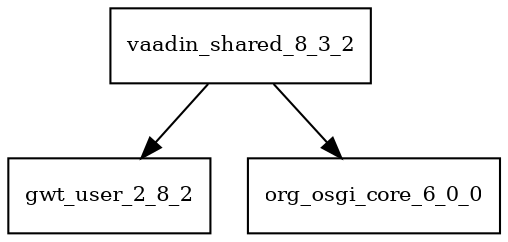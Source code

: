 digraph vaadin_shared_8_3_2_dependencies {
  node [shape = box, fontsize=10.0];
  vaadin_shared_8_3_2 -> gwt_user_2_8_2;
  vaadin_shared_8_3_2 -> org_osgi_core_6_0_0;
}
